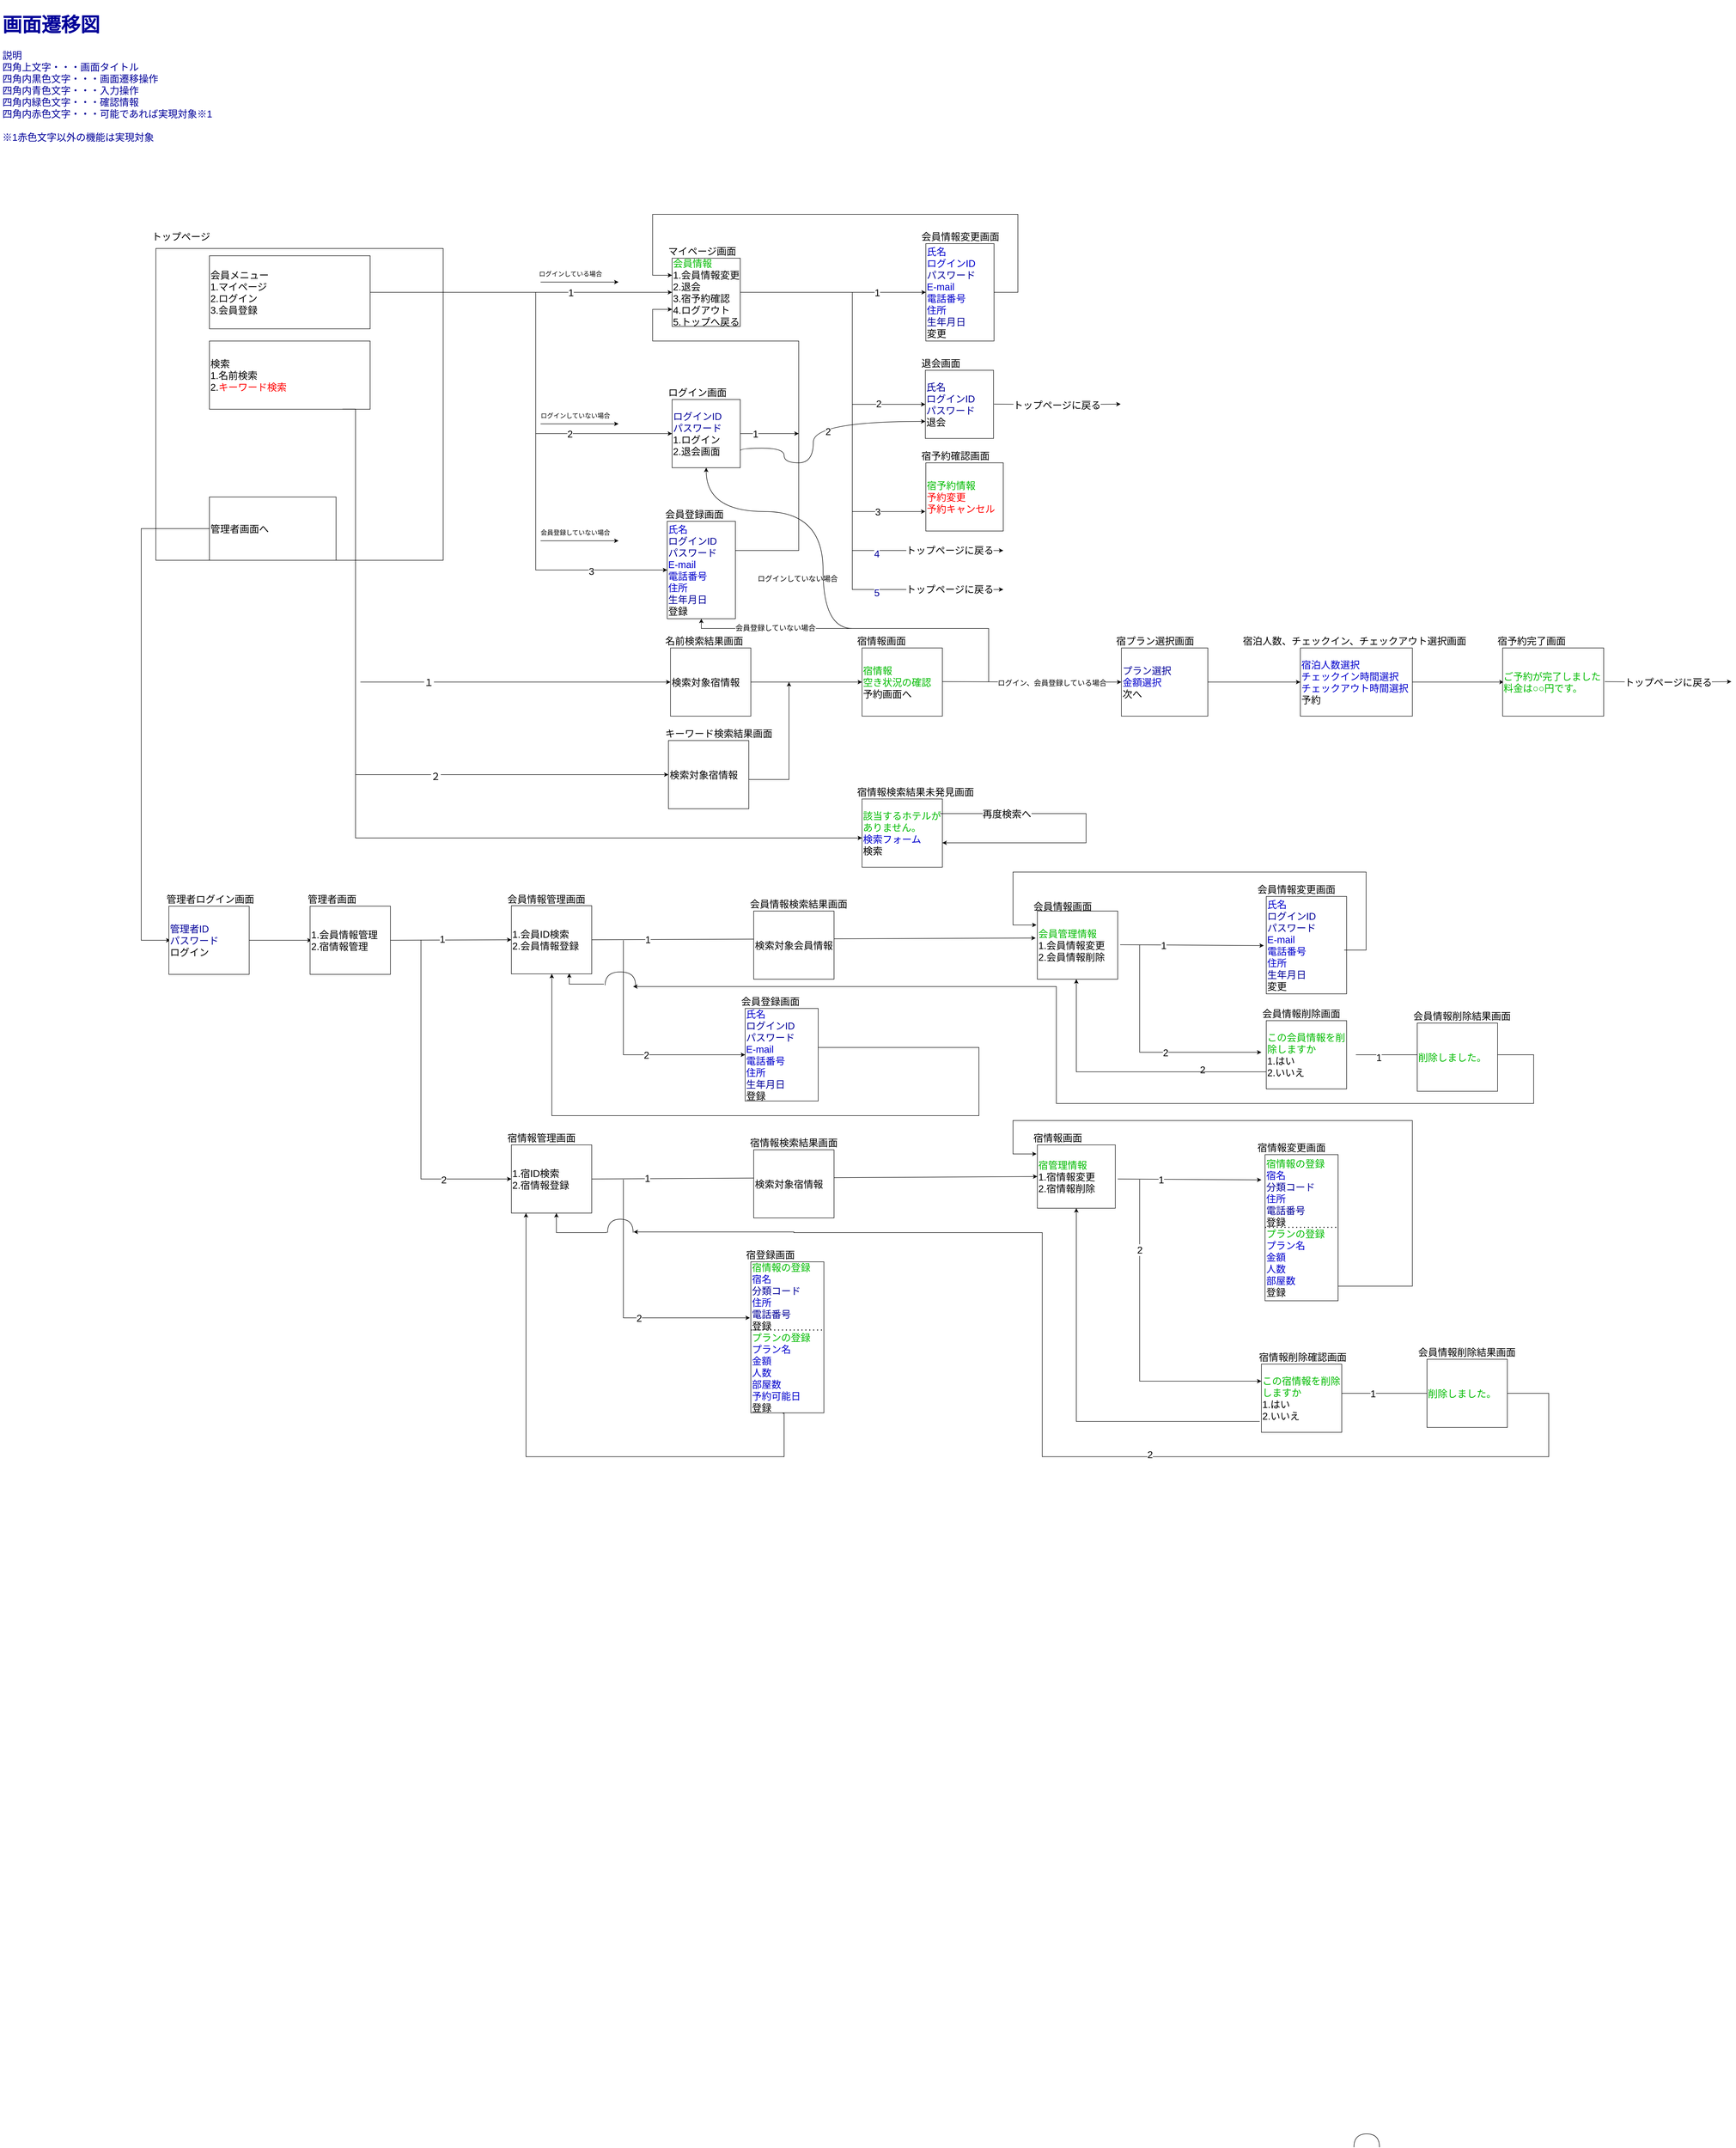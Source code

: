 <mxfile version="18.0.4" type="device"><diagram id="SCnkeToK2idK928pMim0" name="ページ1"><mxGraphModel dx="2678" dy="2702" grid="1" gridSize="10" guides="1" tooltips="1" connect="1" arrows="1" fold="1" page="1" pageScale="1" pageWidth="1100" pageHeight="1700" math="0" shadow="0"><root><mxCell id="0"/><mxCell id="1" parent="0"/><mxCell id="dKKwTY9NeeQIRmnHNCGu-55" value="&lt;h1&gt;画面遷移図&lt;/h1&gt;&lt;div&gt;説明&lt;/div&gt;&lt;div&gt;四角上文字・・・画面タイトル&lt;/div&gt;&lt;div&gt;四角内黒色文字・・・画面遷移操作&lt;/div&gt;&lt;div&gt;四角内青色文字・・・入力操作&lt;/div&gt;&lt;div&gt;四角内緑色文字・・・確認情報&lt;/div&gt;&lt;div&gt;四角内赤色文字・・・可能であれば実現対象※1&lt;/div&gt;&lt;div&gt;&lt;br&gt;&lt;/div&gt;&lt;div&gt;※1赤色文字以外の機能は実現対象&lt;/div&gt;&lt;div&gt;&lt;br&gt;&lt;/div&gt;" style="text;html=1;strokeColor=none;fillColor=none;spacing=5;spacingTop=-20;whiteSpace=wrap;overflow=hidden;rounded=0;fontSize=20;fontColor=#000099;" parent="1" vertex="1"><mxGeometry x="-210" y="-1370" width="510" height="360" as="geometry"/></mxCell><mxCell id="dKKwTY9NeeQIRmnHNCGu-114" value="" style="endArrow=classic;html=1;rounded=0;fontSize=20;fontColor=#00BB00;edgeStyle=elbowEdgeStyle;" parent="1" source="ScFktMSNSQJgYBEIyoUA-1" edge="1"><mxGeometry width="50" height="50" relative="1" as="geometry"><mxPoint x="-20" y="-30" as="sourcePoint"/><mxPoint x="140" y="550" as="targetPoint"/><Array as="points"><mxPoint x="80" y="550"/></Array></mxGeometry></mxCell><mxCell id="dKKwTY9NeeQIRmnHNCGu-115" value="&lt;font color=&quot;#000099&quot;&gt;管理者ID&lt;br&gt;パスワード&lt;/font&gt;&lt;br&gt;ログイン" style="rounded=0;whiteSpace=wrap;html=1;fontSize=20;align=left;" parent="1" vertex="1"><mxGeometry x="136.67" y="480" width="165" height="140" as="geometry"/></mxCell><mxCell id="dKKwTY9NeeQIRmnHNCGu-117" value="管理者ログイン画面" style="text;html=1;strokeColor=none;fillColor=none;align=left;verticalAlign=middle;whiteSpace=wrap;rounded=0;fontSize=20;" parent="1" vertex="1"><mxGeometry x="130" y="450" width="210" height="30" as="geometry"/></mxCell><mxCell id="dKKwTY9NeeQIRmnHNCGu-118" value="" style="endArrow=classic;html=1;rounded=0;fontSize=20;fontColor=#000099;exitX=1;exitY=0.5;exitDx=0;exitDy=0;" parent="1" source="dKKwTY9NeeQIRmnHNCGu-115" edge="1"><mxGeometry width="50" height="50" relative="1" as="geometry"><mxPoint x="480" y="590" as="sourcePoint"/><mxPoint x="430" y="550" as="targetPoint"/></mxGeometry></mxCell><mxCell id="dKKwTY9NeeQIRmnHNCGu-119" value="1.会員情報管理&lt;br&gt;2.宿情報管理" style="rounded=0;whiteSpace=wrap;html=1;fontSize=20;align=left;" parent="1" vertex="1"><mxGeometry x="426.67" y="480" width="165" height="140" as="geometry"/></mxCell><mxCell id="dKKwTY9NeeQIRmnHNCGu-120" value="管理者画面" style="text;html=1;strokeColor=none;fillColor=none;align=left;verticalAlign=middle;whiteSpace=wrap;rounded=0;fontSize=20;" parent="1" vertex="1"><mxGeometry x="420" y="450" width="210" height="30" as="geometry"/></mxCell><mxCell id="dKKwTY9NeeQIRmnHNCGu-121" value="" style="endArrow=classic;html=1;rounded=0;fontSize=20;fontColor=#000099;exitX=1;exitY=0.5;exitDx=0;exitDy=0;entryX=0;entryY=0.5;entryDx=0;entryDy=0;" parent="1" target="dKKwTY9NeeQIRmnHNCGu-122" edge="1"><mxGeometry width="50" height="50" relative="1" as="geometry"><mxPoint x="591.67" y="550" as="sourcePoint"/><mxPoint x="720" y="550" as="targetPoint"/></mxGeometry></mxCell><mxCell id="dKKwTY9NeeQIRmnHNCGu-129" value="1" style="edgeLabel;html=1;align=center;verticalAlign=middle;resizable=0;points=[];fontSize=20;fontColor=#000000;" parent="dKKwTY9NeeQIRmnHNCGu-121" vertex="1" connectable="0"><mxGeometry x="-0.143" y="3" relative="1" as="geometry"><mxPoint as="offset"/></mxGeometry></mxCell><mxCell id="dKKwTY9NeeQIRmnHNCGu-122" value="1.会員ID検索&lt;br&gt;2.会員情報登録" style="rounded=0;whiteSpace=wrap;html=1;fontSize=20;align=left;" parent="1" vertex="1"><mxGeometry x="840.0" y="479" width="165" height="140" as="geometry"/></mxCell><mxCell id="dKKwTY9NeeQIRmnHNCGu-123" value="会員情報管理画面" style="text;html=1;strokeColor=none;fillColor=none;align=left;verticalAlign=middle;whiteSpace=wrap;rounded=0;fontSize=20;" parent="1" vertex="1"><mxGeometry x="830" y="450" width="210" height="30" as="geometry"/></mxCell><mxCell id="dKKwTY9NeeQIRmnHNCGu-124" value="" style="edgeStyle=segmentEdgeStyle;endArrow=classic;html=1;rounded=0;fontSize=20;fontColor=#000000;entryX=0;entryY=0.5;entryDx=0;entryDy=0;" parent="1" target="dKKwTY9NeeQIRmnHNCGu-125" edge="1"><mxGeometry width="50" height="50" relative="1" as="geometry"><mxPoint x="654.34" y="549" as="sourcePoint"/><mxPoint x="840" y="770" as="targetPoint"/><Array as="points"><mxPoint x="654" y="1040"/></Array></mxGeometry></mxCell><mxCell id="dKKwTY9NeeQIRmnHNCGu-130" value="2" style="edgeLabel;html=1;align=center;verticalAlign=middle;resizable=0;points=[];fontSize=20;fontColor=#000000;" parent="dKKwTY9NeeQIRmnHNCGu-124" vertex="1" connectable="0"><mxGeometry x="0.302" y="2" relative="1" as="geometry"><mxPoint x="44" y="51" as="offset"/></mxGeometry></mxCell><mxCell id="dKKwTY9NeeQIRmnHNCGu-125" value="1.宿ID検索&lt;br&gt;2.宿情報登録" style="rounded=0;whiteSpace=wrap;html=1;fontSize=20;align=left;" parent="1" vertex="1"><mxGeometry x="840.0" y="970" width="165" height="140" as="geometry"/></mxCell><mxCell id="dKKwTY9NeeQIRmnHNCGu-126" value="宿情報管理画面" style="text;html=1;strokeColor=none;fillColor=none;align=left;verticalAlign=middle;whiteSpace=wrap;rounded=0;fontSize=20;" parent="1" vertex="1"><mxGeometry x="830" y="940" width="210" height="30" as="geometry"/></mxCell><mxCell id="dKKwTY9NeeQIRmnHNCGu-131" value="" style="endArrow=classic;html=1;rounded=0;fontSize=20;fontColor=#000000;exitX=1;exitY=0.5;exitDx=0;exitDy=0;entryX=-0.021;entryY=0.396;entryDx=0;entryDy=0;entryPerimeter=0;" parent="1" source="dKKwTY9NeeQIRmnHNCGu-122" target="dKKwTY9NeeQIRmnHNCGu-141" edge="1"><mxGeometry width="50" height="50" relative="1" as="geometry"><mxPoint x="1130" y="550" as="sourcePoint"/><mxPoint x="1310" y="550" as="targetPoint"/></mxGeometry></mxCell><mxCell id="dKKwTY9NeeQIRmnHNCGu-138" value="1" style="edgeLabel;html=1;align=center;verticalAlign=middle;resizable=0;points=[];fontSize=20;fontColor=#000000;" parent="dKKwTY9NeeQIRmnHNCGu-131" vertex="1" connectable="0"><mxGeometry x="-0.226" y="-1" relative="1" as="geometry"><mxPoint x="-238" y="-1" as="offset"/></mxGeometry></mxCell><mxCell id="dKKwTY9NeeQIRmnHNCGu-132" value="&lt;font color=&quot;#00bb00&quot;&gt;宿管理情報&lt;/font&gt;&lt;br&gt;1.宿情報変更&lt;br&gt;2.宿情報削除" style="rounded=0;whiteSpace=wrap;html=1;fontSize=20;align=left;" parent="1" vertex="1"><mxGeometry x="1920" y="970" width="160" height="130" as="geometry"/></mxCell><mxCell id="dKKwTY9NeeQIRmnHNCGu-133" value="宿情報画面" style="text;html=1;strokeColor=none;fillColor=none;align=left;verticalAlign=middle;whiteSpace=wrap;rounded=0;fontSize=20;" parent="1" vertex="1"><mxGeometry x="1910" y="940" width="210" height="30" as="geometry"/></mxCell><mxCell id="dKKwTY9NeeQIRmnHNCGu-134" value="" style="endArrow=classic;html=1;rounded=0;fontSize=20;fontColor=#00BB00;edgeStyle=elbowEdgeStyle;entryX=0;entryY=0.5;entryDx=0;entryDy=0;" parent="1" target="dKKwTY9NeeQIRmnHNCGu-135" edge="1"><mxGeometry width="50" height="50" relative="1" as="geometry"><mxPoint x="1070" y="550" as="sourcePoint"/><mxPoint x="1290" y="770" as="targetPoint"/><Array as="points"><mxPoint x="1070" y="770"/></Array></mxGeometry></mxCell><mxCell id="dKKwTY9NeeQIRmnHNCGu-139" value="2" style="edgeLabel;html=1;align=center;verticalAlign=middle;resizable=0;points=[];fontSize=20;fontColor=#000000;" parent="dKKwTY9NeeQIRmnHNCGu-134" vertex="1" connectable="0"><mxGeometry x="0.162" relative="1" as="geometry"><mxPoint as="offset"/></mxGeometry></mxCell><mxCell id="dKKwTY9NeeQIRmnHNCGu-135" value="&lt;font style=&quot;&quot; color=&quot;#0000cc&quot;&gt;氏名&lt;br&gt;&lt;/font&gt;&lt;font color=&quot;#000099&quot;&gt;ログインID&lt;br&gt;パスワード&lt;/font&gt;&lt;br style=&quot;&quot;&gt;&lt;font style=&quot;&quot; color=&quot;#0000cc&quot;&gt;E-mail&lt;/font&gt;&lt;br style=&quot;&quot;&gt;&lt;font style=&quot;&quot; color=&quot;#0000cc&quot;&gt;電話番号&lt;/font&gt;&lt;br style=&quot;&quot;&gt;&lt;font style=&quot;&quot; color=&quot;#0000cc&quot;&gt;住所&lt;br&gt;&lt;/font&gt;&lt;font color=&quot;#000099&quot;&gt;生年月日&lt;/font&gt;&lt;br style=&quot;&quot;&gt;登録" style="rounded=0;whiteSpace=wrap;html=1;fontSize=20;align=left;" parent="1" vertex="1"><mxGeometry x="1320" y="690" width="150" height="190" as="geometry"/></mxCell><mxCell id="dKKwTY9NeeQIRmnHNCGu-136" value="会員登録画面" style="text;html=1;strokeColor=none;fillColor=none;align=left;verticalAlign=middle;whiteSpace=wrap;rounded=0;fontSize=20;" parent="1" vertex="1"><mxGeometry x="1310" y="660" width="140" height="30" as="geometry"/></mxCell><mxCell id="dKKwTY9NeeQIRmnHNCGu-141" value="&lt;font color=&quot;#00bb00&quot;&gt;会員管理情報&lt;/font&gt;&lt;br&gt;1.会員情報変更&lt;br&gt;2.会員情報削除" style="rounded=0;whiteSpace=wrap;html=1;fontSize=20;align=left;" parent="1" vertex="1"><mxGeometry x="1920.0" y="490" width="165" height="140" as="geometry"/></mxCell><mxCell id="dKKwTY9NeeQIRmnHNCGu-142" value="会員情報画面" style="text;html=1;strokeColor=none;fillColor=none;align=left;verticalAlign=middle;whiteSpace=wrap;rounded=0;fontSize=20;" parent="1" vertex="1"><mxGeometry x="1910" y="465" width="210" height="30" as="geometry"/></mxCell><mxCell id="dKKwTY9NeeQIRmnHNCGu-143" value="" style="endArrow=classic;html=1;rounded=0;fontSize=20;fontColor=#000000;exitX=1;exitY=0.5;exitDx=0;exitDy=0;entryX=0;entryY=0.5;entryDx=0;entryDy=0;" parent="1" target="dKKwTY9NeeQIRmnHNCGu-132" edge="1"><mxGeometry width="50" height="50" relative="1" as="geometry"><mxPoint x="1005" y="1040" as="sourcePoint"/><mxPoint x="1310.0" y="1041" as="targetPoint"/></mxGeometry></mxCell><mxCell id="dKKwTY9NeeQIRmnHNCGu-144" value="1" style="edgeLabel;html=1;align=center;verticalAlign=middle;resizable=0;points=[];fontSize=20;fontColor=#000000;" parent="dKKwTY9NeeQIRmnHNCGu-143" vertex="1" connectable="0"><mxGeometry x="-0.226" y="-1" relative="1" as="geometry"><mxPoint x="-240" y="-1" as="offset"/></mxGeometry></mxCell><mxCell id="dKKwTY9NeeQIRmnHNCGu-145" value="" style="endArrow=classic;html=1;rounded=0;fontSize=20;fontColor=#00BB00;edgeStyle=elbowEdgeStyle;entryX=-0.013;entryY=0.371;entryDx=0;entryDy=0;entryPerimeter=0;" parent="1" target="dKKwTY9NeeQIRmnHNCGu-147" edge="1"><mxGeometry width="50" height="50" relative="1" as="geometry"><mxPoint x="1070.0" y="1041" as="sourcePoint"/><mxPoint x="1320.0" y="1261" as="targetPoint"/><Array as="points"><mxPoint x="1070.0" y="1261"/></Array></mxGeometry></mxCell><mxCell id="dKKwTY9NeeQIRmnHNCGu-146" value="2" style="edgeLabel;html=1;align=center;verticalAlign=middle;resizable=0;points=[];fontSize=20;fontColor=#000000;" parent="dKKwTY9NeeQIRmnHNCGu-145" vertex="1" connectable="0"><mxGeometry x="0.162" relative="1" as="geometry"><mxPoint as="offset"/></mxGeometry></mxCell><mxCell id="dKKwTY9NeeQIRmnHNCGu-147" value="&lt;font color=&quot;#00bb00&quot;&gt;宿情報の登録&lt;/font&gt;&lt;br&gt;&lt;font color=&quot;#0000cc&quot;&gt;宿名&lt;/font&gt;&lt;br&gt;&lt;font color=&quot;#000099&quot;&gt;分類コード&lt;/font&gt;&lt;br style=&quot;&quot;&gt;&lt;font style=&quot;&quot; color=&quot;#0000cc&quot;&gt;住所&lt;br&gt;&lt;/font&gt;&lt;font color=&quot;#000099&quot;&gt;電話番号&lt;/font&gt;&lt;br style=&quot;&quot;&gt;登録&lt;br&gt;&lt;font color=&quot;#00bb00&quot;&gt;プランの登録&lt;/font&gt;&lt;br&gt;&lt;font color=&quot;#0000cc&quot;&gt;プラン名&lt;/font&gt;&lt;br&gt;&lt;font color=&quot;#0000cc&quot;&gt;金額&lt;/font&gt;&lt;br&gt;&lt;font color=&quot;#0000cc&quot;&gt;人数&lt;/font&gt;&lt;br&gt;&lt;font color=&quot;#0000cc&quot;&gt;部屋数&lt;br&gt;予約可能日&lt;/font&gt;&lt;br&gt;登録" style="rounded=0;whiteSpace=wrap;html=1;fontSize=20;align=left;" parent="1" vertex="1"><mxGeometry x="1331.67" y="1210" width="150" height="310" as="geometry"/></mxCell><mxCell id="dKKwTY9NeeQIRmnHNCGu-148" value="宿登録画面" style="text;html=1;strokeColor=none;fillColor=none;align=left;verticalAlign=middle;whiteSpace=wrap;rounded=0;fontSize=20;" parent="1" vertex="1"><mxGeometry x="1320" y="1180" width="140" height="30" as="geometry"/></mxCell><mxCell id="dKKwTY9NeeQIRmnHNCGu-153" value="" style="edgeStyle=orthogonalEdgeStyle;elbow=vertical;endArrow=classic;html=1;rounded=0;fontSize=20;fontColor=#00BB00;exitX=1;exitY=0.5;exitDx=0;exitDy=0;" parent="1" source="dKKwTY9NeeQIRmnHNCGu-135" target="dKKwTY9NeeQIRmnHNCGu-122" edge="1"><mxGeometry width="50" height="50" relative="1" as="geometry"><mxPoint x="1730" y="770" as="sourcePoint"/><mxPoint x="910" y="910" as="targetPoint"/><Array as="points"><mxPoint x="1470" y="770"/><mxPoint x="1800" y="770"/><mxPoint x="1800" y="910"/><mxPoint x="923" y="910"/></Array></mxGeometry></mxCell><mxCell id="dKKwTY9NeeQIRmnHNCGu-158" value="" style="edgeStyle=orthogonalEdgeStyle;elbow=vertical;endArrow=classic;html=1;rounded=0;fontSize=20;fontColor=#00BB00;exitX=0.436;exitY=1.003;exitDx=0;exitDy=0;exitPerimeter=0;" parent="1" source="dKKwTY9NeeQIRmnHNCGu-147" edge="1"><mxGeometry width="50" height="50" relative="1" as="geometry"><mxPoint x="1400" y="1540" as="sourcePoint"/><mxPoint x="870" y="1110" as="targetPoint"/><Array as="points"><mxPoint x="1400" y="1521"/><mxPoint x="1400" y="1610"/><mxPoint x="870" y="1610"/></Array></mxGeometry></mxCell><mxCell id="fsXz6TaaXuF8lYQnEUU4-1" value="検索対象宿情報" style="rounded=0;whiteSpace=wrap;html=1;fontSize=20;align=left;" parent="1" vertex="1"><mxGeometry x="1337.5" y="980" width="165" height="140" as="geometry"/></mxCell><mxCell id="fsXz6TaaXuF8lYQnEUU4-2" value="宿情報検索結果画面" style="text;html=1;strokeColor=none;fillColor=none;align=left;verticalAlign=middle;whiteSpace=wrap;rounded=0;fontSize=20;" parent="1" vertex="1"><mxGeometry x="1327.5" y="950" width="210" height="30" as="geometry"/></mxCell><mxCell id="fsXz6TaaXuF8lYQnEUU4-3" value="検索対象会員情報" style="rounded=0;whiteSpace=wrap;html=1;fontSize=20;align=left;" parent="1" vertex="1"><mxGeometry x="1337.5" y="490" width="165" height="140" as="geometry"/></mxCell><mxCell id="fsXz6TaaXuF8lYQnEUU4-4" value="会員情報検索結果画面" style="text;html=1;strokeColor=none;fillColor=none;align=left;verticalAlign=middle;whiteSpace=wrap;rounded=0;fontSize=20;" parent="1" vertex="1"><mxGeometry x="1327.5" y="460" width="210" height="30" as="geometry"/></mxCell><mxCell id="fsXz6TaaXuF8lYQnEUU4-6" value="" style="endArrow=classic;html=1;rounded=0;fontSize=20;fontColor=#00BB00;edgeStyle=elbowEdgeStyle;entryX=0;entryY=0.5;entryDx=0;entryDy=0;" parent="1" edge="1"><mxGeometry width="50" height="50" relative="1" as="geometry"><mxPoint x="2130.005" y="560.003" as="sourcePoint"/><mxPoint x="2380.005" y="780.003" as="targetPoint"/><Array as="points"><mxPoint x="2130.005" y="780.003"/></Array></mxGeometry></mxCell><mxCell id="fsXz6TaaXuF8lYQnEUU4-7" value="2" style="edgeLabel;html=1;align=center;verticalAlign=middle;resizable=0;points=[];fontSize=20;fontColor=#000000;" parent="fsXz6TaaXuF8lYQnEUU4-6" vertex="1" connectable="0"><mxGeometry x="0.162" relative="1" as="geometry"><mxPoint as="offset"/></mxGeometry></mxCell><mxCell id="fsXz6TaaXuF8lYQnEUU4-8" value="" style="endArrow=classic;html=1;rounded=0;fontSize=20;fontColor=#000000;exitX=1;exitY=0.5;exitDx=0;exitDy=0;" parent="1" edge="1"><mxGeometry width="50" height="50" relative="1" as="geometry"><mxPoint x="2090" y="559.09" as="sourcePoint"/><mxPoint x="2385" y="560.91" as="targetPoint"/></mxGeometry></mxCell><mxCell id="fsXz6TaaXuF8lYQnEUU4-9" value="1" style="edgeLabel;html=1;align=center;verticalAlign=middle;resizable=0;points=[];fontSize=20;fontColor=#000000;" parent="fsXz6TaaXuF8lYQnEUU4-8" vertex="1" connectable="0"><mxGeometry x="-0.226" y="-1" relative="1" as="geometry"><mxPoint x="-25" y="-1" as="offset"/></mxGeometry></mxCell><mxCell id="fsXz6TaaXuF8lYQnEUU4-10" value="" style="endArrow=classic;html=1;rounded=0;fontSize=20;fontColor=#00BB00;edgeStyle=elbowEdgeStyle;entryX=0;entryY=0.25;entryDx=0;entryDy=0;" parent="1" target="fsXz6TaaXuF8lYQnEUU4-20" edge="1"><mxGeometry width="50" height="50" relative="1" as="geometry"><mxPoint x="2130.005" y="1040.913" as="sourcePoint"/><mxPoint x="2380.005" y="1260.913" as="targetPoint"/><Array as="points"><mxPoint x="2130" y="1350"/></Array></mxGeometry></mxCell><mxCell id="fsXz6TaaXuF8lYQnEUU4-11" value="2" style="edgeLabel;html=1;align=center;verticalAlign=middle;resizable=0;points=[];fontSize=20;fontColor=#000000;" parent="fsXz6TaaXuF8lYQnEUU4-10" vertex="1" connectable="0"><mxGeometry x="0.162" relative="1" as="geometry"><mxPoint y="-242" as="offset"/></mxGeometry></mxCell><mxCell id="fsXz6TaaXuF8lYQnEUU4-12" value="" style="endArrow=classic;html=1;rounded=0;fontSize=20;fontColor=#000000;exitX=1;exitY=0.5;exitDx=0;exitDy=0;" parent="1" edge="1"><mxGeometry width="50" height="50" relative="1" as="geometry"><mxPoint x="2085" y="1040" as="sourcePoint"/><mxPoint x="2380" y="1041.82" as="targetPoint"/></mxGeometry></mxCell><mxCell id="fsXz6TaaXuF8lYQnEUU4-13" value="1" style="edgeLabel;html=1;align=center;verticalAlign=middle;resizable=0;points=[];fontSize=20;fontColor=#000000;" parent="fsXz6TaaXuF8lYQnEUU4-12" vertex="1" connectable="0"><mxGeometry x="-0.226" y="-1" relative="1" as="geometry"><mxPoint x="-25" y="-1" as="offset"/></mxGeometry></mxCell><mxCell id="fsXz6TaaXuF8lYQnEUU4-14" value="&lt;font style=&quot;&quot; color=&quot;#0000cc&quot;&gt;氏名&lt;br&gt;&lt;/font&gt;&lt;font style=&quot;&quot; color=&quot;#000099&quot;&gt;ログインID&lt;br&gt;パスワード&lt;/font&gt;&lt;br style=&quot;&quot;&gt;&lt;font style=&quot;&quot; color=&quot;#0000cc&quot;&gt;E-mail&lt;/font&gt;&lt;br style=&quot;&quot;&gt;&lt;font style=&quot;&quot; color=&quot;#0000cc&quot;&gt;電話番号&lt;/font&gt;&lt;br style=&quot;&quot;&gt;&lt;font style=&quot;&quot; color=&quot;#0000cc&quot;&gt;住所&lt;br&gt;&lt;/font&gt;&lt;span style=&quot;color: rgb(0, 0, 153);&quot;&gt;生年月日&lt;/span&gt;&lt;br style=&quot;&quot;&gt;変更" style="rounded=0;whiteSpace=wrap;html=1;fontSize=20;align=left;" parent="1" vertex="1"><mxGeometry x="2390" y="460" width="165" height="200" as="geometry"/></mxCell><mxCell id="fsXz6TaaXuF8lYQnEUU4-15" value="会員情報変更画面" style="text;html=1;strokeColor=none;fillColor=none;align=left;verticalAlign=middle;whiteSpace=wrap;rounded=0;fontSize=20;" parent="1" vertex="1"><mxGeometry x="2370" y="430" width="210" height="30" as="geometry"/></mxCell><mxCell id="fsXz6TaaXuF8lYQnEUU4-16" value="&lt;font color=&quot;#00bb00&quot;&gt;この会員情報を削除しますか&lt;/font&gt;&lt;br&gt;1.はい&lt;br&gt;2.いいえ" style="rounded=0;whiteSpace=wrap;html=1;fontSize=20;align=left;" parent="1" vertex="1"><mxGeometry x="2390.0" y="715" width="165" height="140" as="geometry"/></mxCell><mxCell id="fsXz6TaaXuF8lYQnEUU4-17" value="会員情報削除画面" style="text;html=1;strokeColor=none;fillColor=none;align=left;verticalAlign=middle;whiteSpace=wrap;rounded=0;fontSize=20;" parent="1" vertex="1"><mxGeometry x="2380" y="685" width="210" height="30" as="geometry"/></mxCell><mxCell id="fsXz6TaaXuF8lYQnEUU4-19" value="宿情報変更画面" style="text;html=1;strokeColor=none;fillColor=none;align=left;verticalAlign=middle;whiteSpace=wrap;rounded=0;fontSize=20;" parent="1" vertex="1"><mxGeometry x="2370" y="960" width="210" height="30" as="geometry"/></mxCell><mxCell id="fsXz6TaaXuF8lYQnEUU4-20" value="&lt;font style=&quot;&quot; color=&quot;#00bb00&quot;&gt;この宿情報を削除しますか&lt;/font&gt;&lt;br style=&quot;&quot;&gt;&lt;span style=&quot;&quot;&gt;1.はい&lt;/span&gt;&lt;br style=&quot;&quot;&gt;&lt;span style=&quot;&quot;&gt;2.いいえ&lt;/span&gt;" style="rounded=0;whiteSpace=wrap;html=1;fontSize=20;align=left;" parent="1" vertex="1"><mxGeometry x="2380.0" y="1420" width="165" height="140" as="geometry"/></mxCell><mxCell id="fsXz6TaaXuF8lYQnEUU4-21" value="宿情報削除確認画面" style="text;html=1;strokeColor=none;fillColor=none;align=left;verticalAlign=middle;whiteSpace=wrap;rounded=0;fontSize=20;" parent="1" vertex="1"><mxGeometry x="2372.5" y="1390" width="210" height="30" as="geometry"/></mxCell><mxCell id="fsXz6TaaXuF8lYQnEUU4-22" value="" style="edgeStyle=segmentEdgeStyle;endArrow=classic;html=1;rounded=0;fontColor=#00BB00;entryX=0.052;entryY=1.019;entryDx=0;entryDy=0;entryPerimeter=0;" parent="1" source="fsXz6TaaXuF8lYQnEUU4-20" target="awbDThb11Wzi4i5nIfmP-154" edge="1"><mxGeometry width="50" height="50" relative="1" as="geometry"><mxPoint x="2600" y="1480" as="sourcePoint"/><mxPoint x="1170" y="1150" as="targetPoint"/><Array as="points"><mxPoint x="2970" y="1480"/><mxPoint x="2970" y="1610"/><mxPoint x="1930" y="1610"/><mxPoint x="1930" y="1150"/><mxPoint x="1420" y="1150"/><mxPoint x="1420" y="1149"/></Array></mxGeometry></mxCell><mxCell id="fsXz6TaaXuF8lYQnEUU4-23" value="2" style="edgeLabel;html=1;align=center;verticalAlign=middle;resizable=0;points=[];fontColor=#000000;fontSize=20;" parent="fsXz6TaaXuF8lYQnEUU4-22" vertex="1" connectable="0"><mxGeometry x="-0.546" y="6" relative="1" as="geometry"><mxPoint x="-717" y="-11" as="offset"/></mxGeometry></mxCell><mxCell id="fsXz6TaaXuF8lYQnEUU4-24" value="" style="edgeStyle=segmentEdgeStyle;endArrow=classic;html=1;rounded=0;fontSize=20;fontColor=#000000;exitX=-0.021;exitY=0.841;exitDx=0;exitDy=0;exitPerimeter=0;entryX=0.5;entryY=1;entryDx=0;entryDy=0;" parent="1" source="fsXz6TaaXuF8lYQnEUU4-20" target="dKKwTY9NeeQIRmnHNCGu-132" edge="1"><mxGeometry width="50" height="50" relative="1" as="geometry"><mxPoint x="2270" y="1320" as="sourcePoint"/><mxPoint x="2320" y="1270" as="targetPoint"/><Array as="points"><mxPoint x="2000" y="1538"/></Array></mxGeometry></mxCell><mxCell id="fsXz6TaaXuF8lYQnEUU4-25" value="1" style="edgeLabel;html=1;align=center;verticalAlign=middle;resizable=0;points=[];fontSize=20;fontColor=#000000;" parent="fsXz6TaaXuF8lYQnEUU4-24" vertex="1" connectable="0"><mxGeometry x="-0.486" relative="1" as="geometry"><mxPoint x="442" y="-58" as="offset"/></mxGeometry></mxCell><mxCell id="fsXz6TaaXuF8lYQnEUU4-26" value="" style="edgeStyle=segmentEdgeStyle;endArrow=classic;html=1;rounded=0;fontColor=#00BB00;" parent="1" edge="1"><mxGeometry width="50" height="50" relative="1" as="geometry"><mxPoint x="2574" y="785" as="sourcePoint"/><mxPoint x="1090" y="645" as="targetPoint"/><Array as="points"><mxPoint x="2939" y="785"/><mxPoint x="2939" y="885"/><mxPoint x="1959" y="885"/><mxPoint x="1959" y="645"/><mxPoint x="1110" y="645"/></Array></mxGeometry></mxCell><mxCell id="fsXz6TaaXuF8lYQnEUU4-27" value="2" style="edgeLabel;html=1;align=center;verticalAlign=middle;resizable=0;points=[];fontColor=#000000;fontSize=20;" parent="fsXz6TaaXuF8lYQnEUU4-26" vertex="1" connectable="0"><mxGeometry x="-0.546" y="6" relative="1" as="geometry"><mxPoint x="-565" y="-76" as="offset"/></mxGeometry></mxCell><mxCell id="fsXz6TaaXuF8lYQnEUU4-28" value="" style="edgeStyle=segmentEdgeStyle;endArrow=classic;html=1;rounded=0;fontSize=20;fontColor=#000000;" parent="1" edge="1"><mxGeometry width="50" height="50" relative="1" as="geometry"><mxPoint x="2390" y="830" as="sourcePoint"/><mxPoint x="2000" y="630" as="targetPoint"/><Array as="points"><mxPoint x="2387" y="820"/><mxPoint x="2010" y="820"/></Array></mxGeometry></mxCell><mxCell id="fsXz6TaaXuF8lYQnEUU4-29" value="1" style="edgeLabel;html=1;align=center;verticalAlign=middle;resizable=0;points=[];fontSize=20;fontColor=#000000;" parent="fsXz6TaaXuF8lYQnEUU4-28" vertex="1" connectable="0"><mxGeometry x="-0.486" relative="1" as="geometry"><mxPoint x="372" y="-30" as="offset"/></mxGeometry></mxCell><mxCell id="fsXz6TaaXuF8lYQnEUU4-31" value="" style="edgeStyle=segmentEdgeStyle;endArrow=classic;html=1;rounded=0;fontSize=20;fontColor=#000000;entryX=-0.01;entryY=0.143;entryDx=0;entryDy=0;entryPerimeter=0;exitX=0.994;exitY=0.894;exitDx=0;exitDy=0;exitPerimeter=0;" parent="1" source="3SeGuJIltBjAGTnUU7KH-5" target="dKKwTY9NeeQIRmnHNCGu-132" edge="1"><mxGeometry width="50" height="50" relative="1" as="geometry"><mxPoint x="2570" y="1260" as="sourcePoint"/><mxPoint x="1870" y="990" as="targetPoint"/><Array as="points"><mxPoint x="2537" y="1260"/><mxPoint x="2690" y="1260"/><mxPoint x="2690" y="920"/><mxPoint x="1870" y="920"/><mxPoint x="1870" y="989"/></Array></mxGeometry></mxCell><mxCell id="fsXz6TaaXuF8lYQnEUU4-32" value="" style="edgeStyle=segmentEdgeStyle;endArrow=classic;html=1;rounded=0;fontSize=20;fontColor=#000000;entryX=-0.01;entryY=0.143;entryDx=0;entryDy=0;entryPerimeter=0;" parent="1" edge="1"><mxGeometry width="50" height="50" relative="1" as="geometry"><mxPoint x="2550" y="570.09" as="sourcePoint"/><mxPoint x="1918.31" y="518.59" as="targetPoint"/><Array as="points"><mxPoint x="2595" y="570"/><mxPoint x="2595" y="410"/><mxPoint x="1870" y="410"/><mxPoint x="1870" y="519"/></Array></mxGeometry></mxCell><mxCell id="lgAugguogJ9IQKmqpxsA-20" value="&lt;font color=&quot;#00bb00&quot;&gt;削除しました。&lt;/font&gt;&lt;br&gt;" style="rounded=0;whiteSpace=wrap;html=1;fontSize=20;align=left;" parent="1" vertex="1"><mxGeometry x="2700.0" y="720" width="165" height="140" as="geometry"/></mxCell><mxCell id="lgAugguogJ9IQKmqpxsA-21" value="会員情報削除結果画面" style="text;html=1;strokeColor=none;fillColor=none;align=left;verticalAlign=middle;whiteSpace=wrap;rounded=0;fontSize=20;" parent="1" vertex="1"><mxGeometry x="2690" y="690" width="210" height="30" as="geometry"/></mxCell><mxCell id="lgAugguogJ9IQKmqpxsA-22" value="&lt;font color=&quot;#00bb00&quot;&gt;削除しました。&lt;/font&gt;&lt;br&gt;" style="rounded=0;whiteSpace=wrap;html=1;fontSize=20;align=left;" parent="1" vertex="1"><mxGeometry x="2720.0" y="1410" width="165" height="140" as="geometry"/></mxCell><mxCell id="lgAugguogJ9IQKmqpxsA-23" value="会員情報削除結果画面" style="text;html=1;strokeColor=none;fillColor=none;align=left;verticalAlign=middle;whiteSpace=wrap;rounded=0;fontSize=20;" parent="1" vertex="1"><mxGeometry x="2700" y="1380" width="210" height="30" as="geometry"/></mxCell><mxCell id="awbDThb11Wzi4i5nIfmP-74" value="" style="edgeStyle=segmentEdgeStyle;endArrow=classic;html=1;rounded=0;fontSize=20;fontColor=#000099;elbow=vertical;entryX=0;entryY=0.25;entryDx=0;entryDy=0;" parent="1" target="awbDThb11Wzi4i5nIfmP-104" edge="1"><mxGeometry width="50" height="50" relative="1" as="geometry"><mxPoint x="1830" y="-780" as="sourcePoint"/><mxPoint x="960" y="-820" as="targetPoint"/><Array as="points"><mxPoint x="1880" y="-780"/><mxPoint x="1880" y="-940"/><mxPoint x="1130" y="-940"/><mxPoint x="1130" y="-815"/></Array></mxGeometry></mxCell><mxCell id="awbDThb11Wzi4i5nIfmP-75" value="&lt;span style=&quot;font-size: 20px;&quot;&gt;&lt;br&gt;&lt;/span&gt;" style="rounded=0;whiteSpace=wrap;html=1;" parent="1" vertex="1"><mxGeometry x="110" y="-870" width="590" height="640" as="geometry"/></mxCell><mxCell id="awbDThb11Wzi4i5nIfmP-76" value="検索&lt;br&gt;1.名前検索&lt;br&gt;2.&lt;font color=&quot;#ff0000&quot;&gt;キーワード検索&lt;/font&gt;" style="rounded=0;whiteSpace=wrap;html=1;fontSize=20;align=left;" parent="1" vertex="1"><mxGeometry x="220" y="-680" width="330" height="140" as="geometry"/></mxCell><mxCell id="awbDThb11Wzi4i5nIfmP-77" value="" style="endArrow=classic;html=1;rounded=0;fontSize=20;exitX=1;exitY=0.5;exitDx=0;exitDy=0;entryX=0;entryY=0.5;entryDx=0;entryDy=0;startArrow=none;" parent="1" source="awbDThb11Wzi4i5nIfmP-104" target="awbDThb11Wzi4i5nIfmP-89" edge="1"><mxGeometry width="50" height="50" relative="1" as="geometry"><mxPoint x="1120" y="-780" as="sourcePoint"/><mxPoint x="1410.0" y="-780" as="targetPoint"/></mxGeometry></mxCell><mxCell id="awbDThb11Wzi4i5nIfmP-78" value="1" style="edgeLabel;html=1;align=center;verticalAlign=middle;resizable=0;points=[];fontSize=20;fontColor=#000000;" parent="awbDThb11Wzi4i5nIfmP-77" vertex="1" connectable="0"><mxGeometry x="0.473" relative="1" as="geometry"><mxPoint as="offset"/></mxGeometry></mxCell><mxCell id="awbDThb11Wzi4i5nIfmP-79" value="" style="endArrow=classic;html=1;rounded=0;fontSize=20;entryX=0;entryY=0.5;entryDx=0;entryDy=0;exitX=1;exitY=0.5;exitDx=0;exitDy=0;" parent="1" source="awbDThb11Wzi4i5nIfmP-83" target="awbDThb11Wzi4i5nIfmP-104" edge="1"><mxGeometry width="50" height="50" relative="1" as="geometry"><mxPoint x="350" y="-780" as="sourcePoint"/><mxPoint x="1000" y="-780" as="targetPoint"/></mxGeometry></mxCell><mxCell id="awbDThb11Wzi4i5nIfmP-80" value="1" style="edgeLabel;html=1;align=center;verticalAlign=middle;resizable=0;points=[];fontSize=20;" parent="awbDThb11Wzi4i5nIfmP-79" vertex="1" connectable="0"><mxGeometry x="0.328" relative="1" as="geometry"><mxPoint as="offset"/></mxGeometry></mxCell><mxCell id="awbDThb11Wzi4i5nIfmP-81" value="" style="endArrow=classic;html=1;rounded=0;fontSize=20;edgeStyle=elbowEdgeStyle;entryX=0;entryY=0.5;entryDx=0;entryDy=0;" parent="1" target="awbDThb11Wzi4i5nIfmP-87" edge="1"><mxGeometry width="50" height="50" relative="1" as="geometry"><mxPoint x="890" y="-780" as="sourcePoint"/><mxPoint x="1000" y="-170" as="targetPoint"/><Array as="points"><mxPoint x="890" y="-720"/><mxPoint x="950" y="-540"/><mxPoint x="900" y="-680"/><mxPoint x="924" y="-430"/><mxPoint x="924" y="100"/><mxPoint x="1034" y="-261.25"/><mxPoint x="1064" y="-231.25"/><mxPoint x="1054" y="-231.25"/><mxPoint x="1064" y="-201.25"/></Array></mxGeometry></mxCell><mxCell id="awbDThb11Wzi4i5nIfmP-82" value="3" style="edgeLabel;html=1;align=center;verticalAlign=middle;resizable=0;points=[];fontSize=20;fontColor=#000000;" parent="awbDThb11Wzi4i5nIfmP-81" vertex="1" connectable="0"><mxGeometry x="0.628" y="-2" relative="1" as="geometry"><mxPoint as="offset"/></mxGeometry></mxCell><mxCell id="awbDThb11Wzi4i5nIfmP-83" value="&lt;div style=&quot;&quot;&gt;&lt;span style=&quot;font-size: 20px; text-align: center;&quot;&gt;会員メニュー&lt;/span&gt;&lt;span style=&quot;font-size: 20px; background-color: initial;&quot;&gt;&lt;br&gt;&lt;/span&gt;&lt;/div&gt;&lt;div style=&quot;&quot;&gt;&lt;span style=&quot;font-size: 20px; background-color: initial;&quot;&gt;1.マイページ&lt;/span&gt;&lt;br&gt;&lt;/div&gt;&lt;div style=&quot;&quot;&gt;&lt;span style=&quot;font-size: 20px; background-color: initial;&quot;&gt;2.ログイン&lt;/span&gt;&lt;/div&gt;&lt;div style=&quot;&quot;&gt;&lt;span style=&quot;font-size: 20px;&quot;&gt;3.会員登録&lt;/span&gt;&lt;/div&gt;" style="rounded=0;whiteSpace=wrap;html=1;align=left;" parent="1" vertex="1"><mxGeometry x="220" y="-855" width="330" height="150" as="geometry"/></mxCell><mxCell id="awbDThb11Wzi4i5nIfmP-84" style="edgeStyle=elbowEdgeStyle;rounded=0;orthogonalLoop=1;jettySize=auto;html=1;exitX=0.75;exitY=0;exitDx=0;exitDy=0;" parent="1" source="awbDThb11Wzi4i5nIfmP-83" target="awbDThb11Wzi4i5nIfmP-83" edge="1"><mxGeometry relative="1" as="geometry"/></mxCell><mxCell id="awbDThb11Wzi4i5nIfmP-85" value="トップページ" style="text;html=1;strokeColor=none;fillColor=none;align=left;verticalAlign=middle;whiteSpace=wrap;rounded=0;fontSize=20;" parent="1" vertex="1"><mxGeometry x="100" y="-910" width="130" height="30" as="geometry"/></mxCell><mxCell id="awbDThb11Wzi4i5nIfmP-86" value="マイページ画面" style="text;html=1;strokeColor=none;fillColor=none;align=left;verticalAlign=middle;whiteSpace=wrap;rounded=0;fontSize=20;" parent="1" vertex="1"><mxGeometry x="1160" y="-880" width="170" height="30" as="geometry"/></mxCell><mxCell id="awbDThb11Wzi4i5nIfmP-87" value="&lt;font style=&quot;&quot; color=&quot;#0000cc&quot;&gt;氏名&lt;br&gt;&lt;/font&gt;&lt;font color=&quot;#000099&quot;&gt;ログインID&lt;br&gt;パスワード&lt;/font&gt;&lt;br style=&quot;&quot;&gt;&lt;font style=&quot;&quot; color=&quot;#0000cc&quot;&gt;E-mail&lt;/font&gt;&lt;br style=&quot;&quot;&gt;&lt;font style=&quot;&quot; color=&quot;#0000cc&quot;&gt;電話番号&lt;/font&gt;&lt;br style=&quot;&quot;&gt;&lt;font style=&quot;&quot; color=&quot;#0000cc&quot;&gt;住所&lt;br&gt;&lt;/font&gt;&lt;font color=&quot;#000099&quot;&gt;生年月日&lt;/font&gt;&lt;br style=&quot;&quot;&gt;登録" style="rounded=0;whiteSpace=wrap;html=1;fontSize=20;align=left;" parent="1" vertex="1"><mxGeometry x="1160" y="-310" width="140" height="200" as="geometry"/></mxCell><mxCell id="awbDThb11Wzi4i5nIfmP-88" value="会員登録画面" style="text;html=1;strokeColor=none;fillColor=none;align=left;verticalAlign=middle;whiteSpace=wrap;rounded=0;fontSize=20;" parent="1" vertex="1"><mxGeometry x="1154.17" y="-340" width="140" height="30" as="geometry"/></mxCell><mxCell id="awbDThb11Wzi4i5nIfmP-89" value="&lt;font color=&quot;#0000cc&quot;&gt;氏名&lt;br&gt;ログインID&lt;br&gt;&lt;/font&gt;&lt;font color=&quot;#000099&quot;&gt;パスワード&lt;/font&gt;&lt;br&gt;&lt;font color=&quot;#0000cc&quot;&gt;E-mail&lt;/font&gt;&lt;br&gt;&lt;font color=&quot;#0000cc&quot;&gt;電話番号&lt;/font&gt;&lt;br&gt;&lt;font color=&quot;#0000cc&quot;&gt;住所&lt;br&gt;&lt;/font&gt;&lt;span style=&quot;color: rgb(0, 0, 153);&quot;&gt;生年月日&lt;/span&gt;&lt;br&gt;変更" style="rounded=0;whiteSpace=wrap;html=1;fontSize=20;align=left;" parent="1" vertex="1"><mxGeometry x="1691" y="-880" width="140" height="200" as="geometry"/></mxCell><mxCell id="awbDThb11Wzi4i5nIfmP-90" value="会員情報変更画面" style="text;html=1;strokeColor=none;fillColor=none;align=left;verticalAlign=middle;whiteSpace=wrap;rounded=0;fontSize=20;" parent="1" vertex="1"><mxGeometry x="1680" y="-910" width="170" height="30" as="geometry"/></mxCell><mxCell id="awbDThb11Wzi4i5nIfmP-91" value="&lt;font color=&quot;#000099&quot;&gt;氏名&lt;br&gt;ログインID&lt;br&gt;パスワード&lt;/font&gt;&lt;br&gt;退会" style="rounded=0;whiteSpace=wrap;html=1;fontSize=20;align=left;" parent="1" vertex="1"><mxGeometry x="1690" y="-620" width="140" height="140" as="geometry"/></mxCell><mxCell id="awbDThb11Wzi4i5nIfmP-92" value="" style="edgeStyle=segmentEdgeStyle;endArrow=classic;html=1;rounded=0;fontSize=20;entryX=0;entryY=0.5;entryDx=0;entryDy=0;entryPerimeter=0;" parent="1" target="awbDThb11Wzi4i5nIfmP-91" edge="1"><mxGeometry width="50" height="50" relative="1" as="geometry"><mxPoint x="1540" y="-780" as="sourcePoint"/><mxPoint x="1680" y="-550" as="targetPoint"/><Array as="points"><mxPoint x="1540" y="-550"/></Array></mxGeometry></mxCell><mxCell id="awbDThb11Wzi4i5nIfmP-93" value="2" style="edgeLabel;html=1;align=center;verticalAlign=middle;resizable=0;points=[];fontSize=20;fontColor=#000000;" parent="awbDThb11Wzi4i5nIfmP-92" vertex="1" connectable="0"><mxGeometry x="0.492" y="2" relative="1" as="geometry"><mxPoint as="offset"/></mxGeometry></mxCell><mxCell id="awbDThb11Wzi4i5nIfmP-94" value="退会画面" style="text;html=1;strokeColor=none;fillColor=none;align=left;verticalAlign=middle;whiteSpace=wrap;rounded=0;fontSize=20;" parent="1" vertex="1"><mxGeometry x="1680" y="-650" width="140" height="30" as="geometry"/></mxCell><mxCell id="awbDThb11Wzi4i5nIfmP-95" value="" style="edgeStyle=segmentEdgeStyle;endArrow=classic;html=1;rounded=0;fontSize=20;" parent="1" edge="1"><mxGeometry width="50" height="50" relative="1" as="geometry"><mxPoint x="1540" y="-550" as="sourcePoint"/><mxPoint x="1690" y="-330" as="targetPoint"/><Array as="points"><mxPoint x="1540" y="-330"/><mxPoint x="1610" y="-330"/></Array></mxGeometry></mxCell><mxCell id="awbDThb11Wzi4i5nIfmP-96" value="3" style="edgeLabel;html=1;align=center;verticalAlign=middle;resizable=0;points=[];fontSize=20;fontColor=#000000;" parent="awbDThb11Wzi4i5nIfmP-95" vertex="1" connectable="0"><mxGeometry x="0.468" relative="1" as="geometry"><mxPoint as="offset"/></mxGeometry></mxCell><mxCell id="awbDThb11Wzi4i5nIfmP-97" value="&lt;font color=&quot;#00bb00&quot;&gt;宿予約情報&lt;/font&gt;&lt;br&gt;&lt;font color=&quot;#ff0000&quot;&gt;予約変更&lt;br&gt;予約キャンセル&lt;/font&gt;" style="rounded=0;whiteSpace=wrap;html=1;fontSize=20;align=left;" parent="1" vertex="1"><mxGeometry x="1691" y="-430" width="159" height="140" as="geometry"/></mxCell><mxCell id="awbDThb11Wzi4i5nIfmP-98" value="宿予約確認画面" style="text;html=1;strokeColor=none;fillColor=none;align=left;verticalAlign=middle;whiteSpace=wrap;rounded=0;fontSize=20;" parent="1" vertex="1"><mxGeometry x="1680" y="-460" width="170" height="30" as="geometry"/></mxCell><mxCell id="awbDThb11Wzi4i5nIfmP-99" value="" style="edgeStyle=orthogonalEdgeStyle;endArrow=classic;html=1;rounded=0;fontSize=20;fontColor=#000099;elbow=vertical;exitX=1;exitY=0.5;exitDx=0;exitDy=0;entryX=0;entryY=0.75;entryDx=0;entryDy=0;" parent="1" source="awbDThb11Wzi4i5nIfmP-87" target="awbDThb11Wzi4i5nIfmP-104" edge="1"><mxGeometry width="50" height="50" relative="1" as="geometry"><mxPoint x="1200" y="-165" as="sourcePoint"/><mxPoint x="1160" y="-750" as="targetPoint"/><Array as="points"><mxPoint x="1430" y="-250"/><mxPoint x="1430" y="-680"/><mxPoint x="1130" y="-680"/><mxPoint x="1130" y="-745"/></Array></mxGeometry></mxCell><mxCell id="awbDThb11Wzi4i5nIfmP-100" value="" style="endArrow=classic;html=1;rounded=0;fontSize=20;fontColor=#000099;elbow=vertical;" parent="1" target="awbDThb11Wzi4i5nIfmP-102" edge="1"><mxGeometry width="50" height="50" relative="1" as="geometry"><mxPoint x="890" y="-490" as="sourcePoint"/><mxPoint x="990" y="-350" as="targetPoint"/></mxGeometry></mxCell><mxCell id="awbDThb11Wzi4i5nIfmP-101" value="2" style="edgeLabel;html=1;align=center;verticalAlign=middle;resizable=0;points=[];fontSize=20;fontColor=#000000;" parent="awbDThb11Wzi4i5nIfmP-100" vertex="1" connectable="0"><mxGeometry x="-0.608" y="1" relative="1" as="geometry"><mxPoint x="15" y="1" as="offset"/></mxGeometry></mxCell><mxCell id="awbDThb11Wzi4i5nIfmP-102" value="&lt;font color=&quot;#000099&quot;&gt;ログインID&lt;/font&gt;&lt;br&gt;&lt;font color=&quot;#000099&quot;&gt;パスワード&lt;/font&gt;&lt;br&gt;1.ログイン&lt;br&gt;2.退会画面" style="rounded=0;whiteSpace=wrap;html=1;fontSize=20;align=left;" parent="1" vertex="1"><mxGeometry x="1170" y="-560" width="140" height="140" as="geometry"/></mxCell><mxCell id="awbDThb11Wzi4i5nIfmP-103" value="ログイン画面" style="text;html=1;strokeColor=none;fillColor=none;align=left;verticalAlign=middle;whiteSpace=wrap;rounded=0;fontSize=20;" parent="1" vertex="1"><mxGeometry x="1160" y="-590" width="170" height="30" as="geometry"/></mxCell><mxCell id="awbDThb11Wzi4i5nIfmP-104" value="&lt;font color=&quot;#00bb00&quot;&gt;会員情報&lt;/font&gt;&lt;br&gt;1.会員情報変更&lt;br&gt;2.退会&lt;br&gt;3.宿予約確認&lt;br&gt;4.ログアウト&lt;br&gt;5.トップへ戻る" style="rounded=0;whiteSpace=wrap;html=1;fontSize=20;align=left;" parent="1" vertex="1"><mxGeometry x="1170" y="-850" width="140" height="140" as="geometry"/></mxCell><mxCell id="awbDThb11Wzi4i5nIfmP-105" value="" style="endArrow=none;html=1;rounded=0;fontSize=20;exitX=1;exitY=0.5;exitDx=0;exitDy=0;entryX=0;entryY=0.5;entryDx=0;entryDy=0;" parent="1" target="awbDThb11Wzi4i5nIfmP-104" edge="1"><mxGeometry width="50" height="50" relative="1" as="geometry"><mxPoint x="1120" y="-780" as="sourcePoint"/><mxPoint x="1690" y="-780" as="targetPoint"/></mxGeometry></mxCell><mxCell id="awbDThb11Wzi4i5nIfmP-106" style="edgeStyle=orthogonalEdgeStyle;rounded=0;orthogonalLoop=1;jettySize=auto;html=1;exitX=0.5;exitY=1;exitDx=0;exitDy=0;fontSize=20;fontColor=#000099;elbow=vertical;" parent="1" source="awbDThb11Wzi4i5nIfmP-89" target="awbDThb11Wzi4i5nIfmP-89" edge="1"><mxGeometry relative="1" as="geometry"/></mxCell><mxCell id="awbDThb11Wzi4i5nIfmP-107" value="" style="endArrow=classic;html=1;rounded=0;fontSize=20;fontColor=#000099;elbow=vertical;exitX=1;exitY=0.5;exitDx=0;exitDy=0;" parent="1" source="awbDThb11Wzi4i5nIfmP-102" edge="1"><mxGeometry width="50" height="50" relative="1" as="geometry"><mxPoint x="1320" y="-350" as="sourcePoint"/><mxPoint x="1430" y="-490" as="targetPoint"/></mxGeometry></mxCell><mxCell id="awbDThb11Wzi4i5nIfmP-108" value="1" style="edgeLabel;html=1;align=center;verticalAlign=middle;resizable=0;points=[];fontSize=20;" parent="awbDThb11Wzi4i5nIfmP-107" vertex="1" connectable="0"><mxGeometry x="-0.482" relative="1" as="geometry"><mxPoint as="offset"/></mxGeometry></mxCell><mxCell id="awbDThb11Wzi4i5nIfmP-109" value="" style="endArrow=classic;html=1;rounded=0;fontSize=20;fontColor=#000099;elbow=vertical;" parent="1" edge="1"><mxGeometry width="50" height="50" relative="1" as="geometry"><mxPoint x="900" y="-801" as="sourcePoint"/><mxPoint x="1060" y="-801" as="targetPoint"/></mxGeometry></mxCell><mxCell id="awbDThb11Wzi4i5nIfmP-110" value="&lt;font style=&quot;font-size: 13px;&quot; color=&quot;#000000&quot;&gt;ログインしている場合&lt;/font&gt;" style="edgeLabel;html=1;align=center;verticalAlign=middle;resizable=0;points=[];fontSize=20;fontColor=#000099;" parent="awbDThb11Wzi4i5nIfmP-109" vertex="1" connectable="0"><mxGeometry x="-0.292" y="-2" relative="1" as="geometry"><mxPoint x="4" y="-22" as="offset"/></mxGeometry></mxCell><mxCell id="awbDThb11Wzi4i5nIfmP-111" value="" style="endArrow=classic;html=1;rounded=0;fontSize=20;fontColor=#000099;elbow=vertical;" parent="1" edge="1"><mxGeometry width="50" height="50" relative="1" as="geometry"><mxPoint x="900" y="-510" as="sourcePoint"/><mxPoint x="1060" y="-510" as="targetPoint"/><Array as="points"><mxPoint x="980" y="-510"/></Array></mxGeometry></mxCell><mxCell id="awbDThb11Wzi4i5nIfmP-112" value="&lt;font color=&quot;#000000&quot;&gt;&lt;span style=&quot;font-size: 13px;&quot;&gt;ログインしていない場合&lt;/span&gt;&lt;/font&gt;" style="edgeLabel;html=1;align=center;verticalAlign=middle;resizable=0;points=[];fontSize=20;fontColor=#000099;" parent="awbDThb11Wzi4i5nIfmP-111" vertex="1" connectable="0"><mxGeometry x="-0.292" y="-2" relative="1" as="geometry"><mxPoint x="14" y="-22" as="offset"/></mxGeometry></mxCell><mxCell id="awbDThb11Wzi4i5nIfmP-113" value="" style="endArrow=classic;html=1;rounded=0;fontSize=20;fontColor=#000099;elbow=vertical;" parent="1" edge="1"><mxGeometry width="50" height="50" relative="1" as="geometry"><mxPoint x="900" y="-270" as="sourcePoint"/><mxPoint x="1060" y="-270" as="targetPoint"/><Array as="points"><mxPoint x="980" y="-270"/></Array></mxGeometry></mxCell><mxCell id="awbDThb11Wzi4i5nIfmP-114" value="&lt;font color=&quot;#000000&quot;&gt;&lt;span style=&quot;font-size: 13px;&quot;&gt;会員登録していない場合&lt;/span&gt;&lt;/font&gt;" style="edgeLabel;html=1;align=center;verticalAlign=middle;resizable=0;points=[];fontSize=20;fontColor=#000099;" parent="awbDThb11Wzi4i5nIfmP-113" vertex="1" connectable="0"><mxGeometry x="-0.292" y="-2" relative="1" as="geometry"><mxPoint x="14" y="-22" as="offset"/></mxGeometry></mxCell><mxCell id="awbDThb11Wzi4i5nIfmP-115" value="" style="endArrow=classic;html=1;rounded=0;fontSize=13;fontColor=#000000;elbow=vertical;" parent="1" edge="1"><mxGeometry relative="1" as="geometry"><mxPoint x="1831" y="-550.5" as="sourcePoint"/><mxPoint x="2091" y="-550.5" as="targetPoint"/><Array as="points"><mxPoint x="1971" y="-549.5"/></Array></mxGeometry></mxCell><mxCell id="awbDThb11Wzi4i5nIfmP-116" value="&lt;font style=&quot;font-size: 20px;&quot;&gt;トップページに戻る&lt;/font&gt;" style="edgeLabel;resizable=0;html=1;align=center;verticalAlign=middle;rounded=0;fontSize=13;fontColor=#000000;" parent="awbDThb11Wzi4i5nIfmP-115" connectable="0" vertex="1"><mxGeometry relative="1" as="geometry"><mxPoint x="-1" as="offset"/></mxGeometry></mxCell><mxCell id="awbDThb11Wzi4i5nIfmP-117" value="" style="edgeStyle=orthogonalEdgeStyle;rounded=0;orthogonalLoop=1;jettySize=auto;html=1;fontSize=20;fontColor=#FF0000;elbow=vertical;entryX=0;entryY=0.5;entryDx=0;entryDy=0;" parent="1" source="awbDThb11Wzi4i5nIfmP-118" target="awbDThb11Wzi4i5nIfmP-127" edge="1"><mxGeometry relative="1" as="geometry"><mxPoint x="1434.17" y="20" as="targetPoint"/></mxGeometry></mxCell><mxCell id="awbDThb11Wzi4i5nIfmP-118" value="検索対象宿情報" style="rounded=0;whiteSpace=wrap;html=1;fontSize=20;align=left;" parent="1" vertex="1"><mxGeometry x="1166.67" y="-50" width="165" height="140" as="geometry"/></mxCell><mxCell id="awbDThb11Wzi4i5nIfmP-119" value="名前検索結果画面" style="text;html=1;strokeColor=none;fillColor=none;align=left;verticalAlign=middle;whiteSpace=wrap;rounded=0;fontSize=20;" parent="1" vertex="1"><mxGeometry x="1154.17" y="-80" width="190" height="30" as="geometry"/></mxCell><mxCell id="awbDThb11Wzi4i5nIfmP-120" value="" style="endArrow=classic;html=1;rounded=0;fontSize=20;fontColor=#000000;elbow=vertical;entryX=0;entryY=0.5;entryDx=0;entryDy=0;" parent="1" target="awbDThb11Wzi4i5nIfmP-118" edge="1"><mxGeometry width="50" height="50" relative="1" as="geometry"><mxPoint x="530" y="20" as="sourcePoint"/><mxPoint x="961.67" y="-80" as="targetPoint"/></mxGeometry></mxCell><mxCell id="awbDThb11Wzi4i5nIfmP-121" value="１" style="edgeLabel;html=1;align=center;verticalAlign=middle;resizable=0;points=[];fontSize=20;fontColor=#000000;" parent="awbDThb11Wzi4i5nIfmP-120" vertex="1" connectable="0"><mxGeometry x="-0.116" y="-1" relative="1" as="geometry"><mxPoint x="-142" y="-1" as="offset"/></mxGeometry></mxCell><mxCell id="awbDThb11Wzi4i5nIfmP-122" value="&lt;span style=&quot;&quot;&gt;検索対象宿情報&lt;/span&gt;" style="rounded=0;whiteSpace=wrap;html=1;fontSize=20;align=left;" parent="1" vertex="1"><mxGeometry x="1162.5" y="140" width="165" height="140" as="geometry"/></mxCell><mxCell id="awbDThb11Wzi4i5nIfmP-123" value="キーワード検索結果画面" style="text;html=1;strokeColor=none;fillColor=none;align=left;verticalAlign=middle;whiteSpace=wrap;rounded=0;fontSize=20;" parent="1" vertex="1"><mxGeometry x="1154.17" y="110" width="233.33" height="30" as="geometry"/></mxCell><mxCell id="awbDThb11Wzi4i5nIfmP-124" value="" style="endArrow=classic;html=1;rounded=0;fontSize=20;fontColor=#FF0000;edgeStyle=elbowEdgeStyle;exitX=0.828;exitY=0.998;exitDx=0;exitDy=0;exitPerimeter=0;entryX=0;entryY=0.5;entryDx=0;entryDy=0;" parent="1" source="awbDThb11Wzi4i5nIfmP-76" target="awbDThb11Wzi4i5nIfmP-122" edge="1"><mxGeometry width="50" height="50" relative="1" as="geometry"><mxPoint x="550" y="-420" as="sourcePoint"/><mxPoint x="1171.67" y="320" as="targetPoint"/><Array as="points"><mxPoint x="520" y="140"/><mxPoint x="830" y="320"/><mxPoint x="530" y="320"/></Array></mxGeometry></mxCell><mxCell id="awbDThb11Wzi4i5nIfmP-125" value="２" style="edgeLabel;html=1;align=center;verticalAlign=middle;resizable=0;points=[];fontSize=20;fontColor=#000000;" parent="awbDThb11Wzi4i5nIfmP-124" vertex="1" connectable="0"><mxGeometry x="0.326" y="-3" relative="1" as="geometry"><mxPoint as="offset"/></mxGeometry></mxCell><mxCell id="awbDThb11Wzi4i5nIfmP-126" value="" style="edgeStyle=segmentEdgeStyle;endArrow=classic;html=1;rounded=0;fontSize=20;fontColor=#000000;" parent="1" source="awbDThb11Wzi4i5nIfmP-122" edge="1"><mxGeometry width="50" height="50" relative="1" as="geometry"><mxPoint x="1337" y="290" as="sourcePoint"/><mxPoint x="1410" y="20" as="targetPoint"/><Array as="points"><mxPoint x="1410" y="220"/></Array></mxGeometry></mxCell><mxCell id="awbDThb11Wzi4i5nIfmP-127" value="&lt;font color=&quot;#00bb00&quot;&gt;宿情報&lt;/font&gt;&lt;br&gt;&lt;font color=&quot;#00bb00&quot;&gt;空き状況の確認&lt;br&gt;&lt;/font&gt;予約画面へ" style="rounded=0;whiteSpace=wrap;html=1;fontSize=20;align=left;" parent="1" vertex="1"><mxGeometry x="1560" y="-50" width="165" height="140" as="geometry"/></mxCell><mxCell id="awbDThb11Wzi4i5nIfmP-128" value="宿情報画面" style="text;html=1;strokeColor=none;fillColor=none;align=left;verticalAlign=middle;whiteSpace=wrap;rounded=0;fontSize=20;" parent="1" vertex="1"><mxGeometry x="1547.5" y="-80" width="190" height="30" as="geometry"/></mxCell><mxCell id="awbDThb11Wzi4i5nIfmP-129" value="&lt;font color=&quot;#000099&quot;&gt;プラン選択&lt;br&gt;&lt;/font&gt;&lt;font color=&quot;#0000cc&quot;&gt;金額選択&lt;/font&gt;&lt;br&gt;次へ" style="rounded=0;whiteSpace=wrap;html=1;fontSize=20;align=left;" parent="1" vertex="1"><mxGeometry x="2092.5" y="-50" width="177.5" height="140" as="geometry"/></mxCell><mxCell id="awbDThb11Wzi4i5nIfmP-130" value="宿プラン選択画面" style="text;html=1;strokeColor=none;fillColor=none;align=left;verticalAlign=middle;whiteSpace=wrap;rounded=0;fontSize=20;" parent="1" vertex="1"><mxGeometry x="2080" y="-80" width="190" height="30" as="geometry"/></mxCell><mxCell id="awbDThb11Wzi4i5nIfmP-131" value="" style="edgeStyle=orthogonalEdgeStyle;rounded=0;orthogonalLoop=1;jettySize=auto;html=1;fontSize=20;fontColor=#FF0000;elbow=vertical;entryX=0;entryY=0.5;entryDx=0;entryDy=0;" parent="1" target="awbDThb11Wzi4i5nIfmP-129" edge="1"><mxGeometry relative="1" as="geometry"><mxPoint x="1725" y="19.17" as="sourcePoint"/><mxPoint x="1910" y="19" as="targetPoint"/><Array as="points"/></mxGeometry></mxCell><mxCell id="awbDThb11Wzi4i5nIfmP-132" value="ログイン、会員登録している場合" style="edgeLabel;html=1;align=center;verticalAlign=middle;resizable=0;points=[];fontSize=15;" parent="awbDThb11Wzi4i5nIfmP-131" vertex="1" connectable="0"><mxGeometry x="-0.267" relative="1" as="geometry"><mxPoint x="90" y="1" as="offset"/></mxGeometry></mxCell><mxCell id="awbDThb11Wzi4i5nIfmP-135" value="" style="endArrow=classic;html=1;rounded=0;fontSize=20;fontColor=#00BB00;exitX=1;exitY=0.5;exitDx=0;exitDy=0;entryX=0;entryY=0.5;entryDx=0;entryDy=0;" parent="1" source="awbDThb11Wzi4i5nIfmP-129" target="6lRfnfvHVxiCNWIG4gqX-1" edge="1"><mxGeometry width="50" height="50" relative="1" as="geometry"><mxPoint x="2090" y="110" as="sourcePoint"/><mxPoint x="2450" y="20" as="targetPoint"/></mxGeometry></mxCell><mxCell id="awbDThb11Wzi4i5nIfmP-136" value="" style="endArrow=classic;html=1;rounded=0;fontSize=13;fontColor=#000000;elbow=vertical;" parent="1" edge="1"><mxGeometry relative="1" as="geometry"><mxPoint x="3085" y="19.17" as="sourcePoint"/><mxPoint x="3345" y="19.17" as="targetPoint"/><Array as="points"><mxPoint x="3225.0" y="20.17"/></Array></mxGeometry></mxCell><mxCell id="awbDThb11Wzi4i5nIfmP-137" value="&lt;font style=&quot;font-size: 20px;&quot;&gt;トップページに戻る&lt;/font&gt;" style="edgeLabel;resizable=0;html=1;align=center;verticalAlign=middle;rounded=0;fontSize=13;fontColor=#000000;" parent="awbDThb11Wzi4i5nIfmP-136" connectable="0" vertex="1"><mxGeometry relative="1" as="geometry"/></mxCell><mxCell id="awbDThb11Wzi4i5nIfmP-138" value="" style="endArrow=classic;html=1;rounded=0;exitX=1;exitY=0.75;exitDx=0;exitDy=0;edgeStyle=orthogonalEdgeStyle;curved=1;entryX=0;entryY=0.75;entryDx=0;entryDy=0;" parent="1" source="awbDThb11Wzi4i5nIfmP-102" target="awbDThb11Wzi4i5nIfmP-91" edge="1"><mxGeometry width="50" height="50" relative="1" as="geometry"><mxPoint x="1030" y="-330" as="sourcePoint"/><mxPoint x="1670" y="-520" as="targetPoint"/><Array as="points"><mxPoint x="1310" y="-460"/><mxPoint x="1400" y="-460"/><mxPoint x="1400" y="-430"/><mxPoint x="1460" y="-430"/><mxPoint x="1460" y="-515"/></Array></mxGeometry></mxCell><mxCell id="awbDThb11Wzi4i5nIfmP-139" value="2" style="edgeLabel;html=1;align=center;verticalAlign=middle;resizable=0;points=[];fontSize=20;" parent="awbDThb11Wzi4i5nIfmP-138" vertex="1" connectable="0"><mxGeometry x="0.202" y="-20" relative="1" as="geometry"><mxPoint x="-1" as="offset"/></mxGeometry></mxCell><mxCell id="awbDThb11Wzi4i5nIfmP-140" value="" style="endArrow=classic;html=1;rounded=0;fontColor=#000099;edgeStyle=elbowEdgeStyle;" parent="1" edge="1"><mxGeometry width="50" height="50" relative="1" as="geometry"><mxPoint x="1540" y="-330" as="sourcePoint"/><mxPoint x="1850" y="-250" as="targetPoint"/><Array as="points"><mxPoint x="1540" y="-170"/></Array></mxGeometry></mxCell><mxCell id="awbDThb11Wzi4i5nIfmP-141" value="4" style="edgeLabel;html=1;align=center;verticalAlign=middle;resizable=0;points=[];fontColor=#000099;fontSize=20;" parent="awbDThb11Wzi4i5nIfmP-140" vertex="1" connectable="0"><mxGeometry x="-0.094" y="-6" relative="1" as="geometry"><mxPoint x="-47" as="offset"/></mxGeometry></mxCell><mxCell id="awbDThb11Wzi4i5nIfmP-142" value="トップページに戻る" style="edgeLabel;html=1;align=center;verticalAlign=middle;resizable=0;points=[];fontSize=20;fontColor=#000000;" parent="awbDThb11Wzi4i5nIfmP-140" vertex="1" connectable="0"><mxGeometry x="0.398" y="1" relative="1" as="geometry"><mxPoint x="7" as="offset"/></mxGeometry></mxCell><mxCell id="awbDThb11Wzi4i5nIfmP-143" value="" style="edgeStyle=orthogonalEdgeStyle;endArrow=classic;html=1;rounded=0;fontSize=20;entryX=0.5;entryY=1;entryDx=0;entryDy=0;" parent="1" target="awbDThb11Wzi4i5nIfmP-87" edge="1"><mxGeometry width="50" height="50" relative="1" as="geometry"><mxPoint x="1820" y="20" as="sourcePoint"/><mxPoint x="1240" y="-120" as="targetPoint"/><Array as="points"><mxPoint x="1820" y="-90"/><mxPoint x="1230" y="-90"/></Array></mxGeometry></mxCell><mxCell id="awbDThb11Wzi4i5nIfmP-144" value="&lt;font style=&quot;font-size: 15px;&quot;&gt;会員登録していない場合&lt;/font&gt;" style="edgeLabel;html=1;align=center;verticalAlign=middle;resizable=0;points=[];fontSize=20;" parent="awbDThb11Wzi4i5nIfmP-143" vertex="1" connectable="0"><mxGeometry x="0.516" y="-4" relative="1" as="geometry"><mxPoint x="-2" as="offset"/></mxGeometry></mxCell><mxCell id="awbDThb11Wzi4i5nIfmP-145" value="" style="edgeStyle=orthogonalEdgeStyle;endArrow=classic;html=1;rounded=0;fontSize=20;entryX=0.5;entryY=1;entryDx=0;entryDy=0;curved=1;" parent="1" target="awbDThb11Wzi4i5nIfmP-102" edge="1"><mxGeometry width="50" height="50" relative="1" as="geometry"><mxPoint x="1540" y="-90" as="sourcePoint"/><mxPoint x="1240" y="-390" as="targetPoint"/><Array as="points"><mxPoint x="1480" y="-90"/><mxPoint x="1480" y="-330"/><mxPoint x="1240" y="-330"/></Array></mxGeometry></mxCell><mxCell id="awbDThb11Wzi4i5nIfmP-146" value="&lt;font style=&quot;font-size: 15px;&quot;&gt;ログインしていない場合&lt;/font&gt;" style="text;html=1;strokeColor=none;fillColor=none;align=center;verticalAlign=middle;whiteSpace=wrap;rounded=0;fontSize=20;" parent="1" vertex="1"><mxGeometry x="1307.5" y="-220" width="240" height="50" as="geometry"/></mxCell><mxCell id="awbDThb11Wzi4i5nIfmP-150" value="" style="shape=requiredInterface;html=1;verticalLabelPosition=bottom;sketch=0;rotation=-90;" parent="1" vertex="1"><mxGeometry x="1050" y="597.5" width="27.5" height="62.5" as="geometry"/></mxCell><mxCell id="awbDThb11Wzi4i5nIfmP-151" value="" style="edgeStyle=segmentEdgeStyle;endArrow=classic;html=1;rounded=0;entryX=0.72;entryY=0.993;entryDx=0;entryDy=0;entryPerimeter=0;" parent="1" target="dKKwTY9NeeQIRmnHNCGu-122" edge="1"><mxGeometry width="50" height="50" relative="1" as="geometry"><mxPoint x="1030" y="640" as="sourcePoint"/><mxPoint x="960" y="640" as="targetPoint"/><Array as="points"><mxPoint x="959" y="640"/></Array></mxGeometry></mxCell><mxCell id="awbDThb11Wzi4i5nIfmP-153" value="" style="shape=requiredInterface;html=1;verticalLabelPosition=bottom;sketch=0;rotation=-90;" parent="1" vertex="1"><mxGeometry x="2582.5" y="2987.5" width="27.5" height="52.5" as="geometry"/></mxCell><mxCell id="awbDThb11Wzi4i5nIfmP-154" value="" style="shape=requiredInterface;html=1;verticalLabelPosition=bottom;sketch=0;rotation=-90;" parent="1" vertex="1"><mxGeometry x="1050" y="1110" width="27.5" height="52.5" as="geometry"/></mxCell><mxCell id="awbDThb11Wzi4i5nIfmP-155" value="" style="edgeStyle=segmentEdgeStyle;endArrow=classic;html=1;rounded=0;entryX=0.56;entryY=1;entryDx=0;entryDy=0;entryPerimeter=0;exitX=0.052;exitY=-0.042;exitDx=0;exitDy=0;exitPerimeter=0;" parent="1" source="awbDThb11Wzi4i5nIfmP-154" target="dKKwTY9NeeQIRmnHNCGu-125" edge="1"><mxGeometry width="50" height="50" relative="1" as="geometry"><mxPoint x="980" y="1212.5" as="sourcePoint"/><mxPoint x="1030" y="1162.5" as="targetPoint"/><Array as="points"><mxPoint x="1035" y="1150"/><mxPoint x="932" y="1150"/></Array></mxGeometry></mxCell><mxCell id="ScFktMSNSQJgYBEIyoUA-1" value="&lt;font style=&quot;font-size: 20px;&quot;&gt;管理者画面へ&lt;/font&gt;" style="rounded=0;whiteSpace=wrap;html=1;align=left;" parent="1" vertex="1"><mxGeometry x="220" y="-360" width="260" height="130" as="geometry"/></mxCell><mxCell id="ScFktMSNSQJgYBEIyoUA-4" value="" style="endArrow=none;html=1;rounded=0;fontSize=20;entryX=0;entryY=0.5;entryDx=0;entryDy=0;" parent="1" target="ScFktMSNSQJgYBEIyoUA-1" edge="1"><mxGeometry width="50" height="50" relative="1" as="geometry"><mxPoint x="100" y="-295" as="sourcePoint"/><mxPoint x="280" y="-90" as="targetPoint"/></mxGeometry></mxCell><mxCell id="6lRfnfvHVxiCNWIG4gqX-1" value="&lt;font style=&quot;font-size: 20px;&quot;&gt;&lt;font color=&quot;#0000cc&quot;&gt;宿泊人数選択&lt;/font&gt;&lt;br&gt;&lt;font color=&quot;#0000cc&quot;&gt;チェックイン時間選択&lt;/font&gt;&lt;br&gt;&lt;font color=&quot;#0000cc&quot;&gt;チェックアウト時間選択&lt;/font&gt;&lt;br&gt;予約&lt;br&gt;&lt;/font&gt;" style="rounded=0;whiteSpace=wrap;html=1;align=left;" parent="1" vertex="1"><mxGeometry x="2460" y="-50" width="230" height="140" as="geometry"/></mxCell><mxCell id="6lRfnfvHVxiCNWIG4gqX-2" value="宿泊人数、チェックイン、チェックアウト選択画面" style="text;html=1;strokeColor=none;fillColor=none;align=left;verticalAlign=middle;whiteSpace=wrap;rounded=0;fontSize=20;" parent="1" vertex="1"><mxGeometry x="2340" y="-80" width="480" height="30" as="geometry"/></mxCell><mxCell id="vzegg74_aV7tmpcf4KjR-1" value="" style="endArrow=classic;html=1;rounded=0;edgeStyle=orthogonalEdgeStyle;" parent="1" edge="1"><mxGeometry width="50" height="50" relative="1" as="geometry"><mxPoint x="520" y="210" as="sourcePoint"/><mxPoint x="1560" y="340" as="targetPoint"/><Array as="points"><mxPoint x="520" y="340"/><mxPoint x="520" y="340"/></Array></mxGeometry></mxCell><mxCell id="vzegg74_aV7tmpcf4KjR-2" value="&lt;font color=&quot;#00bb00&quot;&gt;該当するホテルがありません。&lt;/font&gt;&lt;br&gt;&lt;font color=&quot;#0000cc&quot;&gt;検索フォーム&lt;br&gt;&lt;/font&gt;検索" style="rounded=0;whiteSpace=wrap;html=1;fontSize=20;align=left;" parent="1" vertex="1"><mxGeometry x="1560" y="260" width="165" height="140" as="geometry"/></mxCell><mxCell id="vzegg74_aV7tmpcf4KjR-3" value="宿情報検索結果未発見画面" style="text;html=1;strokeColor=none;fillColor=none;align=left;verticalAlign=middle;whiteSpace=wrap;rounded=0;fontSize=20;" parent="1" vertex="1"><mxGeometry x="1547.5" y="230" width="252.5" height="30" as="geometry"/></mxCell><mxCell id="vzegg74_aV7tmpcf4KjR-4" value="" style="endArrow=classic;html=1;rounded=0;fontColor=#00BB00;edgeStyle=orthogonalEdgeStyle;" parent="1" edge="1" target="vzegg74_aV7tmpcf4KjR-2"><mxGeometry width="50" height="50" relative="1" as="geometry"><mxPoint x="1720" y="290" as="sourcePoint"/><mxPoint x="1780" y="390" as="targetPoint"/><Array as="points"><mxPoint x="2020" y="290"/><mxPoint x="2020" y="350"/></Array></mxGeometry></mxCell><mxCell id="vzegg74_aV7tmpcf4KjR-5" value="&lt;font style=&quot;font-size: 20px;&quot; color=&quot;#000000&quot;&gt;再度検索へ&lt;/font&gt;" style="edgeLabel;html=1;align=center;verticalAlign=middle;resizable=0;points=[];fontColor=#00BB00;" parent="vzegg74_aV7tmpcf4KjR-4" vertex="1" connectable="0"><mxGeometry x="-0.339" y="-5" relative="1" as="geometry"><mxPoint x="-80" y="-5" as="offset"/></mxGeometry></mxCell><mxCell id="vzegg74_aV7tmpcf4KjR-6" value="" style="endArrow=classic;html=1;rounded=0;fontSize=20;fontColor=#000000;exitX=1;exitY=0.5;exitDx=0;exitDy=0;entryX=0;entryY=0.5;entryDx=0;entryDy=0;" parent="1" source="6lRfnfvHVxiCNWIG4gqX-1" edge="1"><mxGeometry width="50" height="50" relative="1" as="geometry"><mxPoint x="2590" y="-70" as="sourcePoint"/><mxPoint x="2877.5" y="20" as="targetPoint"/></mxGeometry></mxCell><mxCell id="vzegg74_aV7tmpcf4KjR-7" value="&lt;font color=&quot;#00bb00&quot;&gt;ご予約が完了しました&lt;/font&gt;&lt;br&gt;&lt;font color=&quot;#00bb00&quot;&gt;料金は○○円です。&lt;/font&gt;&lt;span style=&quot;color: rgba(0, 0, 0, 0); font-family: monospace; font-size: 0px;&quot;&gt;%3CmxGraphModel%3E%3Croot%3E%3CmxCell%20id%3D%220%22%2F%3E%3CmxCell%20id%3D%221%22%20parent%3D%220%22%2F%3E%3CmxCell%20id%3D%222%22%20value%3D%22%22%20style%3D%22endArrow%3Dclassic%3Bhtml%3D1%3Brounded%3D0%3BedgeStyle%3DorthogonalEdgeStyle%3B%22%20edge%3D%221%22%20parent%3D%221%22%3E%3CmxGeometry%20width%3D%2250%22%20height%3D%2250%22%20relative%3D%221%22%20as%3D%22geometry%22%3E%3CmxPoint%20x%3D%22520%22%20y%3D%22210%22%20as%3D%22sourcePoint%22%2F%3E%3CmxPoint%20x%3D%221560%22%20y%3D%22340%22%20as%3D%22targetPoint%22%2F%3E%3CArray%20as%3D%22points%22%3E%3CmxPoint%20x%3D%22520%22%20y%3D%22340%22%2F%3E%3CmxPoint%20x%3D%22520%22%20y%3D%22340%22%2F%3E%3C%2FArray%3E%3C%2FmxGeometry%3E%3C%2FmxCell%3E%3CmxCell%20id%3D%223%22%20value%3D%22%26lt%3Bfont%20color%3D%26quot%3B%2300bb00%26quot%3B%26gt%3B%E8%A9%B2%E5%BD%93%E3%81%99%E3%82%8B%E3%83%9B%E3%83%86%E3%83%AB%E3%81%8C%E3%81%82%E3%82%8A%E3%81%BE%E3%81%9B%E3%82%93%E3%80%82%26lt%3B%2Ffont%26gt%3B%22%20style%3D%22rounded%3D0%3BwhiteSpace%3Dwrap%3Bhtml%3D1%3BfontSize%3D20%3Balign%3Dleft%3B%22%20vertex%3D%221%22%20parent%3D%221%22%3E%3CmxGeometry%20x%3D%221560%22%20y%3D%22260%22%20width%3D%22165%22%20height%3D%22140%22%20as%3D%22geometry%22%2F%3E%3C%2FmxCell%3E%3CmxCell%20id%3D%224%22%20value%3D%22%E5%AE%BF%E6%83%85%E5%A0%B1%E6%A4%9C%E7%B4%A2%E7%B5%90%E6%9E%9C%E6%9C%AA%E7%99%BA%E8%A6%8B%E7%94%BB%E9%9D%A2%22%20style%3D%22text%3Bhtml%3D1%3BstrokeColor%3Dnone%3BfillColor%3Dnone%3Balign%3Dleft%3BverticalAlign%3Dmiddle%3BwhiteSpace%3Dwrap%3Brounded%3D0%3BfontSize%3D20%3B%22%20vertex%3D%221%22%20parent%3D%221%22%3E%3CmxGeometry%20x%3D%221547.5%22%20y%3D%22230%22%20width%3D%22252.5%22%20height%3D%2230%22%20as%3D%22geometry%22%2F%3E%3C%2FmxCell%3E%3CmxCell%20id%3D%225%22%20value%3D%22%22%20style%3D%22endArrow%3Dclassic%3Bhtml%3D1%3Brounded%3D0%3BfontColor%3D%2300BB00%3BexitX%3D1%3BexitY%3D0.5%3BexitDx%3D0%3BexitDy%3D0%3B%22%20edge%3D%221%22%20source%3D%223%22%20parent%3D%221%22%3E%3CmxGeometry%20width%3D%2250%22%20height%3D%2250%22%20relative%3D%221%22%20as%3D%22geometry%22%3E%3CmxPoint%20x%3D%221520%22%20y%3D%22210%22%20as%3D%22sourcePoint%22%2F%3E%3CmxPoint%20x%3D%222020%22%20y%3D%22330%22%20as%3D%22targetPoint%22%2F%3E%3C%2FmxGeometry%3E%3C%2FmxCell%3E%3CmxCell%20id%3D%226%22%20value%3D%22%26lt%3Bfont%20style%3D%26quot%3Bfont-size%3A%2020px%3B%26quot%3B%20color%3D%26quot%3B%23000000%26quot%3B%26gt%3B%E5%86%8D%E5%BA%A6%E6%A4%9C%E7%B4%A2%E3%81%B8%26lt%3B%2Ffont%26gt%3B%22%20style%3D%22edgeLabel%3Bhtml%3D1%3Balign%3Dcenter%3BverticalAlign%3Dmiddle%3Bresizable%3D0%3Bpoints%3D%5B%5D%3BfontColor%3D%2300BB00%3B%22%20vertex%3D%221%22%20connectable%3D%220%22%20parent%3D%225%22%3E%3CmxGeometry%20x%3D%22-0.339%22%20y%3D%22-5%22%20relative%3D%221%22%20as%3D%22geometry%22%3E%3CmxPoint%20x%3D%2219%22%20y%3D%22-5%22%20as%3D%22offset%22%2F%3E%3C%2FmxGeometry%3E%3C%2FmxCell%3E%3C%2Froot%3E%3C%2FmxGraphModel%3E&lt;/span&gt;" style="rounded=0;whiteSpace=wrap;html=1;fontSize=20;align=left;" parent="1" vertex="1"><mxGeometry x="2875.32" y="-50" width="207.5" height="140" as="geometry"/></mxCell><mxCell id="vzegg74_aV7tmpcf4KjR-8" value="宿予約完了画面" style="text;html=1;strokeColor=none;fillColor=none;align=left;verticalAlign=middle;whiteSpace=wrap;rounded=0;fontSize=20;" parent="1" vertex="1"><mxGeometry x="2862.82" y="-80" width="190" height="30" as="geometry"/></mxCell><mxCell id="vzegg74_aV7tmpcf4KjR-9" value="" style="endArrow=classic;html=1;rounded=0;fontColor=#000099;edgeStyle=elbowEdgeStyle;" parent="1" edge="1"><mxGeometry width="50" height="50" relative="1" as="geometry"><mxPoint x="1540" y="-250" as="sourcePoint"/><mxPoint x="1850" y="-170" as="targetPoint"/><Array as="points"><mxPoint x="1540" y="-90"/></Array></mxGeometry></mxCell><mxCell id="vzegg74_aV7tmpcf4KjR-10" value="5" style="edgeLabel;html=1;align=center;verticalAlign=middle;resizable=0;points=[];fontColor=#000099;fontSize=20;" parent="vzegg74_aV7tmpcf4KjR-9" vertex="1" connectable="0"><mxGeometry x="-0.094" y="-6" relative="1" as="geometry"><mxPoint x="-47" as="offset"/></mxGeometry></mxCell><mxCell id="vzegg74_aV7tmpcf4KjR-11" value="トップページに戻る" style="edgeLabel;html=1;align=center;verticalAlign=middle;resizable=0;points=[];fontSize=20;fontColor=#000000;" parent="vzegg74_aV7tmpcf4KjR-9" vertex="1" connectable="0"><mxGeometry x="0.398" y="1" relative="1" as="geometry"><mxPoint x="7" as="offset"/></mxGeometry></mxCell><mxCell id="3SeGuJIltBjAGTnUU7KH-2" value="" style="endArrow=none;dashed=1;html=1;dashPattern=1 3;strokeWidth=2;rounded=0;" parent="1" edge="1"><mxGeometry width="50" height="50" relative="1" as="geometry"><mxPoint x="1331.67" y="1350" as="sourcePoint"/><mxPoint x="1481.67" y="1350" as="targetPoint"/></mxGeometry></mxCell><mxCell id="3SeGuJIltBjAGTnUU7KH-5" value="&lt;font color=&quot;#00bb00&quot;&gt;宿情報の登録&lt;/font&gt;&lt;br&gt;&lt;font color=&quot;#0000cc&quot;&gt;宿名&lt;/font&gt;&lt;br&gt;&lt;font color=&quot;#000099&quot;&gt;分類コード&lt;/font&gt;&lt;br style=&quot;&quot;&gt;&lt;font style=&quot;&quot; color=&quot;#0000cc&quot;&gt;住所&lt;br&gt;&lt;/font&gt;&lt;font color=&quot;#000099&quot;&gt;電話番号&lt;/font&gt;&lt;br style=&quot;&quot;&gt;登録&lt;br&gt;&lt;font color=&quot;#00bb00&quot;&gt;プランの登録&lt;/font&gt;&lt;br&gt;&lt;font color=&quot;#0000cc&quot;&gt;プラン名&lt;/font&gt;&lt;br&gt;&lt;font color=&quot;#0000cc&quot;&gt;金額&lt;/font&gt;&lt;br&gt;&lt;font color=&quot;#0000cc&quot;&gt;人数&lt;/font&gt;&lt;br&gt;&lt;font color=&quot;#0000cc&quot;&gt;部屋数&lt;/font&gt;&lt;br&gt;登録" style="rounded=0;whiteSpace=wrap;html=1;fontSize=20;align=left;" parent="1" vertex="1"><mxGeometry x="2387.5" y="990" width="150" height="300" as="geometry"/></mxCell><mxCell id="3SeGuJIltBjAGTnUU7KH-7" value="" style="endArrow=none;dashed=1;html=1;dashPattern=1 3;strokeWidth=2;rounded=0;" parent="1" edge="1"><mxGeometry width="50" height="50" relative="1" as="geometry"><mxPoint x="2387.5" y="1139.29" as="sourcePoint"/><mxPoint x="2537.5" y="1139.29" as="targetPoint"/></mxGeometry></mxCell></root></mxGraphModel></diagram></mxfile>